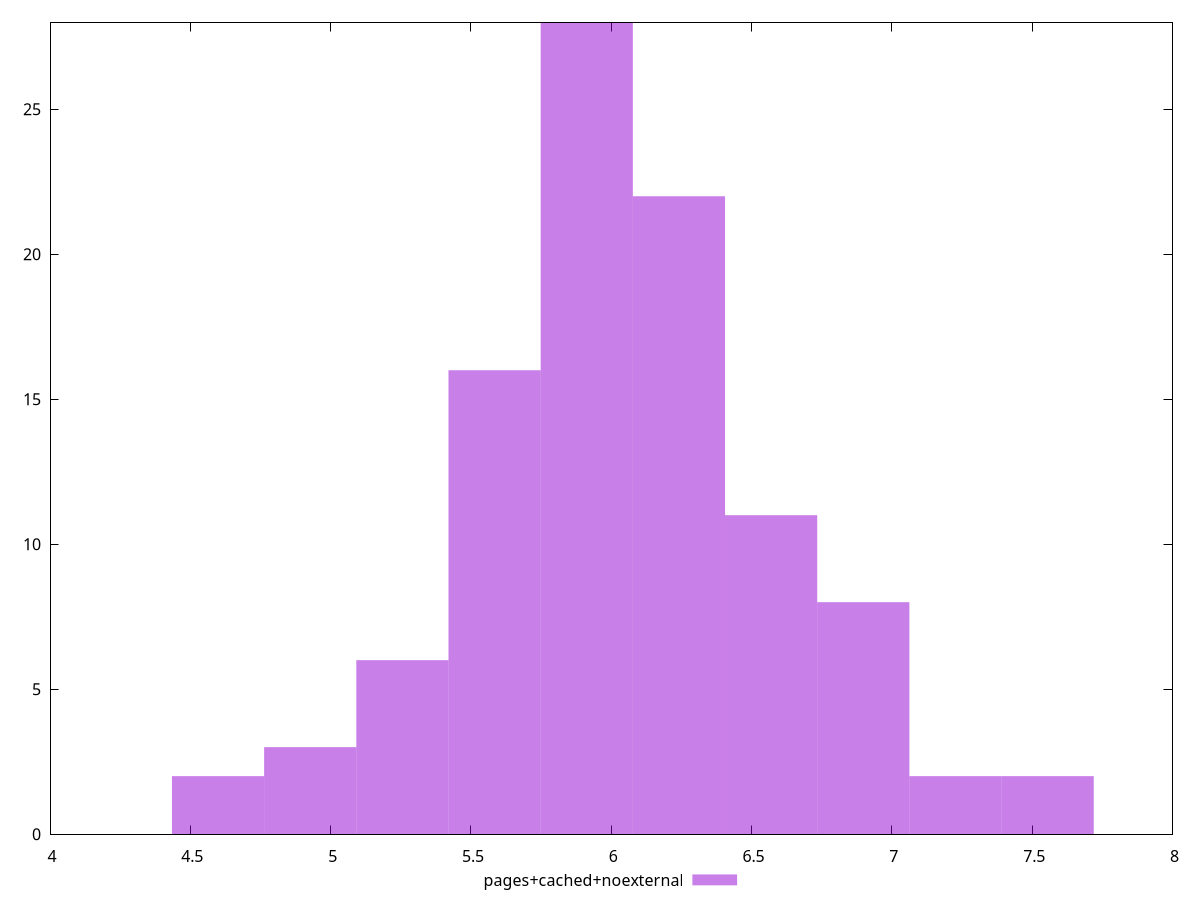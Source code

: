 $_pagesCachedNoexternal <<EOF
6.241213511152058 22
6.56969843279164 11
7.226668276070804 2
5.584243667872894 16
4.92727382459373 3
6.898183354431222 8
5.255758746233312 6
5.912728589512476 28
4.598788902954148 2
7.555153197710386 2
EOF
set key outside below
set terminal pngcairo
set output "report_00005_2020-11-02T22-26-11.212Z/network-server-latency/pages+cached+noexternal//raw_hist.png"
set yrange [0:28]
set boxwidth 0.328484921639582
set style fill transparent solid 0.5 noborder
plot $_pagesCachedNoexternal title "pages+cached+noexternal" with boxes ,